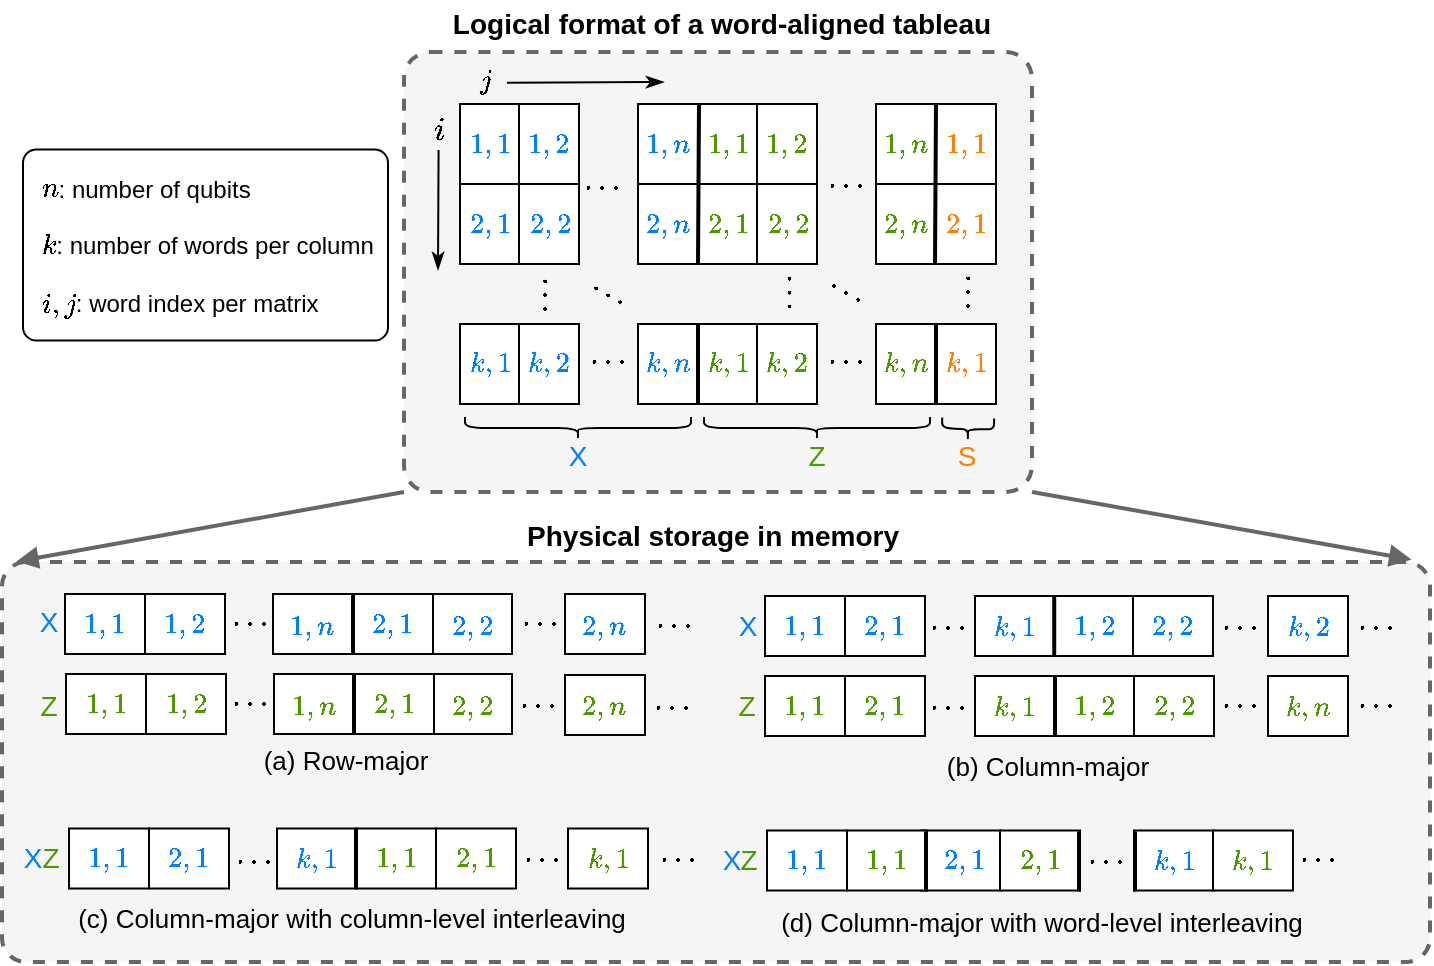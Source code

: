 <mxfile version="24.4.0" type="device">
  <diagram name="Page-1" id="bZBsJEEv_NVjQFhtzkVJ">
    <mxGraphModel dx="1806" dy="442" grid="1" gridSize="10" guides="1" tooltips="1" connect="1" arrows="1" fold="1" page="1" pageScale="1" pageWidth="850" pageHeight="1100" math="1" shadow="0">
      <root>
        <mxCell id="0" />
        <mxCell id="1" parent="0" />
        <mxCell id="TNHeq-oCC6hLfHn_DJO0-72" value="" style="rounded=1;whiteSpace=wrap;html=1;arcSize=6;dashed=1;fillColor=#f5f5f5;fontColor=#333333;strokeColor=#666666;strokeWidth=2;movable=1;resizable=1;rotatable=1;deletable=1;editable=1;locked=0;connectable=1;" parent="1" vertex="1">
          <mxGeometry x="-563" y="201" width="314" height="220" as="geometry" />
        </mxCell>
        <mxCell id="TNHeq-oCC6hLfHn_DJO0-1" value="" style="rounded=0;whiteSpace=wrap;html=1;" parent="1" vertex="1">
          <mxGeometry x="-297" y="227" width="30" height="40" as="geometry" />
        </mxCell>
        <mxCell id="TNHeq-oCC6hLfHn_DJO0-3" value="&lt;span style=&quot;color: rgba(0, 0, 0, 0); font-family: monospace; font-size: 0px; text-align: start; text-wrap: nowrap;&quot;&gt;%3CmxGraphModel%3E%3Croot%3E%3CmxCell%20id%3D%220%22%2F%3E%3CmxCell%20id%3D%221%22%20parent%3D%220%22%2F%3E%3CmxCell%20id%3D%222%22%20value%3D%22%24%24k%2C%201%24%24%22%20style%3D%22text%3Bhtml%3D1%3Balign%3Dcenter%3BverticalAlign%3Dmiddle%3BwhiteSpace%3Dwrap%3Brounded%3D0%3B%22%20vertex%3D%221%22%20parent%3D%221%22%3E%3CmxGeometry%20x%3D%22-357.5%22%20y%3D%22675%22%20width%3D%2225%22%20height%3D%2230%22%20as%3D%22geometry%22%2F%3E%3C%2FmxCell%3E%3C%2Froot%3E%3C%2FmxGraphModel%3E&lt;/span&gt;" style="rounded=0;whiteSpace=wrap;html=1;" parent="1" vertex="1">
          <mxGeometry x="-297" y="267" width="30" height="40" as="geometry" />
        </mxCell>
        <mxCell id="TNHeq-oCC6hLfHn_DJO0-4" value="" style="rounded=0;whiteSpace=wrap;html=1;" parent="1" vertex="1">
          <mxGeometry x="-297" y="337" width="30" height="40" as="geometry" />
        </mxCell>
        <UserObject label="$$\dots$$" placeholders="1" name="Variable" id="TNHeq-oCC6hLfHn_DJO0-7">
          <mxCell style="text;html=1;strokeColor=none;fillColor=none;align=center;verticalAlign=middle;whiteSpace=wrap;overflow=hidden;rotation=90;fontSize=13;strokeWidth=1;fontStyle=0" parent="1" vertex="1">
            <mxGeometry x="-283.5" y="305.5" width="27" height="31" as="geometry" />
          </mxCell>
        </UserObject>
        <mxCell id="TNHeq-oCC6hLfHn_DJO0-8" value="$$k, 1$$" style="text;html=1;align=center;verticalAlign=middle;whiteSpace=wrap;rounded=0;fontColor=#FF8000;" parent="1" vertex="1">
          <mxGeometry x="-294.5" y="342" width="25" height="30" as="geometry" />
        </mxCell>
        <mxCell id="TNHeq-oCC6hLfHn_DJO0-9" value="$$2, 1$$" style="text;html=1;align=center;verticalAlign=middle;whiteSpace=wrap;rounded=0;fontColor=#FF8000;" parent="1" vertex="1">
          <mxGeometry x="-294" y="272" width="25" height="30" as="geometry" />
        </mxCell>
        <mxCell id="TNHeq-oCC6hLfHn_DJO0-10" value="$$1, 1$$" style="text;html=1;align=center;verticalAlign=middle;whiteSpace=wrap;rounded=0;fontColor=#FF8000;" parent="1" vertex="1">
          <mxGeometry x="-294.5" y="232" width="25" height="30" as="geometry" />
        </mxCell>
        <mxCell id="TNHeq-oCC6hLfHn_DJO0-11" value="" style="rounded=0;whiteSpace=wrap;html=1;" parent="1" vertex="1">
          <mxGeometry x="-535" y="227" width="30" height="40" as="geometry" />
        </mxCell>
        <mxCell id="TNHeq-oCC6hLfHn_DJO0-12" value="&lt;span style=&quot;color: rgba(0, 0, 0, 0); font-family: monospace; font-size: 0px; text-align: start; text-wrap: nowrap;&quot;&gt;%3CmxGraphModel%3E%3Croot%3E%3CmxCell%20id%3D%220%22%2F%3E%3CmxCell%20id%3D%221%22%20parent%3D%220%22%2F%3E%3CmxCell%20id%3D%222%22%20value%3D%22%24%24k%2C%201%24%24%22%20style%3D%22text%3Bhtml%3D1%3Balign%3Dcenter%3BverticalAlign%3Dmiddle%3BwhiteSpace%3Dwrap%3Brounded%3D0%3B%22%20vertex%3D%221%22%20parent%3D%221%22%3E%3CmxGeometry%20x%3D%22-357.5%22%20y%3D%22675%22%20width%3D%2225%22%20height%3D%2230%22%20as%3D%22geometry%22%2F%3E%3C%2FmxCell%3E%3C%2Froot%3E%3C%2FmxGraphModel%3E&lt;/span&gt;" style="rounded=0;whiteSpace=wrap;html=1;" parent="1" vertex="1">
          <mxGeometry x="-535" y="267" width="30" height="40" as="geometry" />
        </mxCell>
        <mxCell id="TNHeq-oCC6hLfHn_DJO0-13" value="" style="rounded=0;whiteSpace=wrap;html=1;" parent="1" vertex="1">
          <mxGeometry x="-535" y="337" width="30" height="40" as="geometry" />
        </mxCell>
        <mxCell id="TNHeq-oCC6hLfHn_DJO0-15" value="$$k, 1$$" style="text;html=1;align=center;verticalAlign=middle;whiteSpace=wrap;rounded=0;fontColor=#007FFF;" parent="1" vertex="1">
          <mxGeometry x="-532.5" y="342" width="25" height="30" as="geometry" />
        </mxCell>
        <mxCell id="TNHeq-oCC6hLfHn_DJO0-16" value="$$2, 1$$" style="text;html=1;align=center;verticalAlign=middle;whiteSpace=wrap;rounded=0;fontColor=#007FFF;" parent="1" vertex="1">
          <mxGeometry x="-532" y="272" width="25" height="30" as="geometry" />
        </mxCell>
        <mxCell id="TNHeq-oCC6hLfHn_DJO0-17" value="$$1, 1$$" style="text;html=1;align=center;verticalAlign=middle;whiteSpace=wrap;rounded=0;fontColor=#007FFF;" parent="1" vertex="1">
          <mxGeometry x="-532.5" y="232" width="25" height="30" as="geometry" />
        </mxCell>
        <mxCell id="TNHeq-oCC6hLfHn_DJO0-18" value="" style="rounded=0;whiteSpace=wrap;html=1;" parent="1" vertex="1">
          <mxGeometry x="-505.5" y="227" width="30" height="40" as="geometry" />
        </mxCell>
        <mxCell id="TNHeq-oCC6hLfHn_DJO0-19" value="&lt;span style=&quot;color: rgba(0, 0, 0, 0); font-family: monospace; font-size: 0px; text-align: start; text-wrap: nowrap;&quot;&gt;%3CmxGraphModel%3E%3Croot%3E%3CmxCell%20id%3D%220%22%2F%3E%3CmxCell%20id%3D%221%22%20parent%3D%220%22%2F%3E%3CmxCell%20id%3D%222%22%20value%3D%22%24%24k%2C%201%24%24%22%20style%3D%22text%3Bhtml%3D1%3Balign%3Dcenter%3BverticalAlign%3Dmiddle%3BwhiteSpace%3Dwrap%3Brounded%3D0%3B%22%20vertex%3D%221%22%20parent%3D%221%22%3E%3CmxGeometry%20x%3D%22-357.5%22%20y%3D%22675%22%20width%3D%2225%22%20height%3D%2230%22%20as%3D%22geometry%22%2F%3E%3C%2FmxCell%3E%3C%2Froot%3E%3C%2FmxGraphModel%3E&lt;/span&gt;" style="rounded=0;whiteSpace=wrap;html=1;" parent="1" vertex="1">
          <mxGeometry x="-505.5" y="267" width="30" height="40" as="geometry" />
        </mxCell>
        <mxCell id="TNHeq-oCC6hLfHn_DJO0-20" value="" style="rounded=0;whiteSpace=wrap;html=1;" parent="1" vertex="1">
          <mxGeometry x="-505.5" y="337" width="30" height="40" as="geometry" />
        </mxCell>
        <UserObject label="$$\dots$$" placeholders="1" name="Variable" id="TNHeq-oCC6hLfHn_DJO0-21">
          <mxCell style="text;html=1;strokeColor=none;fillColor=none;align=center;verticalAlign=middle;whiteSpace=wrap;overflow=hidden;rotation=90;fontSize=13;strokeWidth=1;fontStyle=0" parent="1" vertex="1">
            <mxGeometry x="-518.5" y="297" width="60" height="50" as="geometry" />
          </mxCell>
        </UserObject>
        <mxCell id="TNHeq-oCC6hLfHn_DJO0-22" value="$$k, 2$$" style="text;html=1;align=center;verticalAlign=middle;whiteSpace=wrap;rounded=0;fontColor=#007FFF;" parent="1" vertex="1">
          <mxGeometry x="-503" y="342" width="25" height="30" as="geometry" />
        </mxCell>
        <mxCell id="TNHeq-oCC6hLfHn_DJO0-23" value="$$2, 2$$" style="text;html=1;align=center;verticalAlign=middle;whiteSpace=wrap;rounded=0;fontColor=#007FFF;" parent="1" vertex="1">
          <mxGeometry x="-502.5" y="272" width="25" height="30" as="geometry" />
        </mxCell>
        <mxCell id="TNHeq-oCC6hLfHn_DJO0-24" value="$$1, 2$$" style="text;html=1;align=center;verticalAlign=middle;whiteSpace=wrap;rounded=0;fontColor=#007FFF;" parent="1" vertex="1">
          <mxGeometry x="-503" y="232" width="25" height="30" as="geometry" />
        </mxCell>
        <mxCell id="TNHeq-oCC6hLfHn_DJO0-25" value="" style="rounded=0;whiteSpace=wrap;html=1;" parent="1" vertex="1">
          <mxGeometry x="-446" y="227" width="30" height="40" as="geometry" />
        </mxCell>
        <mxCell id="TNHeq-oCC6hLfHn_DJO0-26" value="&lt;span style=&quot;color: rgba(0, 0, 0, 0); font-family: monospace; font-size: 0px; text-align: start; text-wrap: nowrap;&quot;&gt;%3CmxGraphModel%3E%3Croot%3E%3CmxCell%20id%3D%220%22%2F%3E%3CmxCell%20id%3D%221%22%20parent%3D%220%22%2F%3E%3CmxCell%20id%3D%222%22%20value%3D%22%24%24k%2C%201%24%24%22%20style%3D%22text%3Bhtml%3D1%3Balign%3Dcenter%3BverticalAlign%3Dmiddle%3BwhiteSpace%3Dwrap%3Brounded%3D0%3B%22%20vertex%3D%221%22%20parent%3D%221%22%3E%3CmxGeometry%20x%3D%22-357.5%22%20y%3D%22675%22%20width%3D%2225%22%20height%3D%2230%22%20as%3D%22geometry%22%2F%3E%3C%2FmxCell%3E%3C%2Froot%3E%3C%2FmxGraphModel%3E&lt;/span&gt;" style="rounded=0;whiteSpace=wrap;html=1;" parent="1" vertex="1">
          <mxGeometry x="-446" y="267" width="30" height="40" as="geometry" />
        </mxCell>
        <mxCell id="TNHeq-oCC6hLfHn_DJO0-27" value="" style="rounded=0;whiteSpace=wrap;html=1;" parent="1" vertex="1">
          <mxGeometry x="-446" y="337" width="30" height="40" as="geometry" />
        </mxCell>
        <mxCell id="TNHeq-oCC6hLfHn_DJO0-29" value="$$k, n$$" style="text;html=1;align=center;verticalAlign=middle;whiteSpace=wrap;rounded=0;fontColor=#007FFF;" parent="1" vertex="1">
          <mxGeometry x="-443.5" y="342" width="25" height="30" as="geometry" />
        </mxCell>
        <mxCell id="TNHeq-oCC6hLfHn_DJO0-30" value="$$2, n$$" style="text;html=1;align=center;verticalAlign=middle;whiteSpace=wrap;rounded=0;fontColor=#007FFF;" parent="1" vertex="1">
          <mxGeometry x="-443" y="272" width="25" height="30" as="geometry" />
        </mxCell>
        <mxCell id="TNHeq-oCC6hLfHn_DJO0-31" value="$$1, n$$" style="text;html=1;align=center;verticalAlign=middle;whiteSpace=wrap;rounded=0;fontColor=#007FFF;" parent="1" vertex="1">
          <mxGeometry x="-443.5" y="232" width="25" height="30" as="geometry" />
        </mxCell>
        <UserObject label="$$\dots$$" placeholders="1" name="Variable" id="TNHeq-oCC6hLfHn_DJO0-32">
          <mxCell style="text;html=1;strokeColor=none;fillColor=none;align=center;verticalAlign=middle;whiteSpace=wrap;overflow=hidden;rotation=0;fontSize=13;strokeWidth=1;fontStyle=0" parent="1" vertex="1">
            <mxGeometry x="-496" y="241" width="64.5" height="48" as="geometry" />
          </mxCell>
        </UserObject>
        <UserObject label="$$\dots$$" placeholders="1" name="Variable" id="TNHeq-oCC6hLfHn_DJO0-33">
          <mxCell style="text;html=1;strokeColor=none;fillColor=none;align=center;verticalAlign=middle;whiteSpace=wrap;overflow=hidden;rotation=30;fontSize=13;strokeWidth=1;fontStyle=0" parent="1" vertex="1">
            <mxGeometry x="-489.5" y="294" width="60" height="50" as="geometry" />
          </mxCell>
        </UserObject>
        <UserObject label="$$\dots$$" placeholders="1" name="Variable" id="TNHeq-oCC6hLfHn_DJO0-34">
          <mxCell style="text;html=1;strokeColor=none;fillColor=none;align=center;verticalAlign=middle;whiteSpace=wrap;overflow=hidden;rotation=0;fontSize=13;strokeWidth=1;fontStyle=0" parent="1" vertex="1">
            <mxGeometry x="-491.5" y="327" width="60" height="50" as="geometry" />
          </mxCell>
        </UserObject>
        <mxCell id="TNHeq-oCC6hLfHn_DJO0-36" value="" style="rounded=0;whiteSpace=wrap;html=1;" parent="1" vertex="1">
          <mxGeometry x="-416" y="227" width="30" height="40" as="geometry" />
        </mxCell>
        <mxCell id="TNHeq-oCC6hLfHn_DJO0-37" value="&lt;span style=&quot;color: rgba(0, 0, 0, 0); font-family: monospace; font-size: 0px; text-align: start; text-wrap: nowrap;&quot;&gt;%3CmxGraphModel%3E%3Croot%3E%3CmxCell%20id%3D%220%22%2F%3E%3CmxCell%20id%3D%221%22%20parent%3D%220%22%2F%3E%3CmxCell%20id%3D%222%22%20value%3D%22%24%24k%2C%201%24%24%22%20style%3D%22text%3Bhtml%3D1%3Balign%3Dcenter%3BverticalAlign%3Dmiddle%3BwhiteSpace%3Dwrap%3Brounded%3D0%3B%22%20vertex%3D%221%22%20parent%3D%221%22%3E%3CmxGeometry%20x%3D%22-357.5%22%20y%3D%22675%22%20width%3D%2225%22%20height%3D%2230%22%20as%3D%22geometry%22%2F%3E%3C%2FmxCell%3E%3C%2Froot%3E%3C%2FmxGraphModel%3E&lt;/span&gt;" style="rounded=0;whiteSpace=wrap;html=1;" parent="1" vertex="1">
          <mxGeometry x="-416" y="267" width="30" height="40" as="geometry" />
        </mxCell>
        <mxCell id="TNHeq-oCC6hLfHn_DJO0-38" value="" style="rounded=0;whiteSpace=wrap;html=1;" parent="1" vertex="1">
          <mxGeometry x="-416" y="337" width="30" height="40" as="geometry" />
        </mxCell>
        <mxCell id="TNHeq-oCC6hLfHn_DJO0-39" value="$$k, 1$$" style="text;html=1;align=center;verticalAlign=middle;whiteSpace=wrap;rounded=0;fontColor=#4D9900;" parent="1" vertex="1">
          <mxGeometry x="-413.5" y="342" width="25" height="30" as="geometry" />
        </mxCell>
        <mxCell id="TNHeq-oCC6hLfHn_DJO0-40" value="$$2, 1$$" style="text;html=1;align=center;verticalAlign=middle;whiteSpace=wrap;rounded=0;fontColor=#4D9900;" parent="1" vertex="1">
          <mxGeometry x="-413" y="272" width="25" height="30" as="geometry" />
        </mxCell>
        <mxCell id="TNHeq-oCC6hLfHn_DJO0-41" value="$$1, 1$$" style="text;html=1;align=center;verticalAlign=middle;whiteSpace=wrap;rounded=0;fontColor=#4D9900;" parent="1" vertex="1">
          <mxGeometry x="-413.5" y="232" width="25" height="30" as="geometry" />
        </mxCell>
        <mxCell id="TNHeq-oCC6hLfHn_DJO0-42" value="" style="rounded=0;whiteSpace=wrap;html=1;" parent="1" vertex="1">
          <mxGeometry x="-386.5" y="227" width="30" height="40" as="geometry" />
        </mxCell>
        <mxCell id="TNHeq-oCC6hLfHn_DJO0-43" value="&lt;span style=&quot;color: rgba(0, 0, 0, 0); font-family: monospace; font-size: 0px; text-align: start; text-wrap: nowrap;&quot;&gt;%3CmxGraphModel%3E%3Croot%3E%3CmxCell%20id%3D%220%22%2F%3E%3CmxCell%20id%3D%221%22%20parent%3D%220%22%2F%3E%3CmxCell%20id%3D%222%22%20value%3D%22%24%24k%2C%201%24%24%22%20style%3D%22text%3Bhtml%3D1%3Balign%3Dcenter%3BverticalAlign%3Dmiddle%3BwhiteSpace%3Dwrap%3Brounded%3D0%3B%22%20vertex%3D%221%22%20parent%3D%221%22%3E%3CmxGeometry%20x%3D%22-357.5%22%20y%3D%22675%22%20width%3D%2225%22%20height%3D%2230%22%20as%3D%22geometry%22%2F%3E%3C%2FmxCell%3E%3C%2Froot%3E%3C%2FmxGraphModel%3E&lt;/span&gt;" style="rounded=0;whiteSpace=wrap;html=1;" parent="1" vertex="1">
          <mxGeometry x="-386.5" y="267" width="30" height="40" as="geometry" />
        </mxCell>
        <mxCell id="TNHeq-oCC6hLfHn_DJO0-44" value="" style="rounded=0;whiteSpace=wrap;html=1;" parent="1" vertex="1">
          <mxGeometry x="-386.5" y="337" width="30" height="40" as="geometry" />
        </mxCell>
        <UserObject label="$$\dots$$" placeholders="1" name="Variable" id="TNHeq-oCC6hLfHn_DJO0-45">
          <mxCell style="text;html=1;strokeColor=none;fillColor=none;align=center;verticalAlign=middle;whiteSpace=wrap;overflow=hidden;rotation=90;fontSize=13;strokeWidth=1;fontStyle=0" parent="1" vertex="1">
            <mxGeometry x="-396.25" y="296.75" width="60" height="48.5" as="geometry" />
          </mxCell>
        </UserObject>
        <mxCell id="TNHeq-oCC6hLfHn_DJO0-46" value="$$k, 2$$" style="text;html=1;align=center;verticalAlign=middle;whiteSpace=wrap;rounded=0;fontColor=#4D9900;" parent="1" vertex="1">
          <mxGeometry x="-384" y="342" width="25" height="30" as="geometry" />
        </mxCell>
        <mxCell id="TNHeq-oCC6hLfHn_DJO0-47" value="$$2, 2$$" style="text;html=1;align=center;verticalAlign=middle;whiteSpace=wrap;rounded=0;fontColor=#4D9900;" parent="1" vertex="1">
          <mxGeometry x="-383.5" y="272" width="25" height="30" as="geometry" />
        </mxCell>
        <mxCell id="TNHeq-oCC6hLfHn_DJO0-48" value="$$1, 2$$" style="text;html=1;align=center;verticalAlign=middle;whiteSpace=wrap;rounded=0;fontColor=#4D9900;" parent="1" vertex="1">
          <mxGeometry x="-384" y="232" width="25" height="30" as="geometry" />
        </mxCell>
        <mxCell id="TNHeq-oCC6hLfHn_DJO0-49" value="" style="rounded=0;whiteSpace=wrap;html=1;" parent="1" vertex="1">
          <mxGeometry x="-327" y="227" width="30" height="40" as="geometry" />
        </mxCell>
        <mxCell id="TNHeq-oCC6hLfHn_DJO0-50" value="&lt;span style=&quot;color: rgba(0, 0, 0, 0); font-family: monospace; font-size: 0px; text-align: start; text-wrap: nowrap;&quot;&gt;%3CmxGraphModel%3E%3Croot%3E%3CmxCell%20id%3D%220%22%2F%3E%3CmxCell%20id%3D%221%22%20parent%3D%220%22%2F%3E%3CmxCell%20id%3D%222%22%20value%3D%22%24%24k%2C%201%24%24%22%20style%3D%22text%3Bhtml%3D1%3Balign%3Dcenter%3BverticalAlign%3Dmiddle%3BwhiteSpace%3Dwrap%3Brounded%3D0%3B%22%20vertex%3D%221%22%20parent%3D%221%22%3E%3CmxGeometry%20x%3D%22-357.5%22%20y%3D%22675%22%20width%3D%2225%22%20height%3D%2230%22%20as%3D%22geometry%22%2F%3E%3C%2FmxCell%3E%3C%2Froot%3E%3C%2FmxGraphModel%3E&lt;/span&gt;" style="rounded=0;whiteSpace=wrap;html=1;" parent="1" vertex="1">
          <mxGeometry x="-327" y="267" width="30" height="40" as="geometry" />
        </mxCell>
        <mxCell id="TNHeq-oCC6hLfHn_DJO0-51" value="" style="rounded=0;whiteSpace=wrap;html=1;" parent="1" vertex="1">
          <mxGeometry x="-327" y="337" width="30" height="40" as="geometry" />
        </mxCell>
        <mxCell id="TNHeq-oCC6hLfHn_DJO0-52" value="$$k, n$$" style="text;html=1;align=center;verticalAlign=middle;whiteSpace=wrap;rounded=0;fontColor=#4D9900;" parent="1" vertex="1">
          <mxGeometry x="-324.5" y="342" width="25" height="30" as="geometry" />
        </mxCell>
        <mxCell id="TNHeq-oCC6hLfHn_DJO0-53" value="$$2, n$$" style="text;html=1;align=center;verticalAlign=middle;whiteSpace=wrap;rounded=0;fontColor=#4D9900;" parent="1" vertex="1">
          <mxGeometry x="-324" y="272" width="25" height="30" as="geometry" />
        </mxCell>
        <mxCell id="TNHeq-oCC6hLfHn_DJO0-54" value="$$1, n$$" style="text;html=1;align=center;verticalAlign=middle;whiteSpace=wrap;rounded=0;fontColor=#4D9900;" parent="1" vertex="1">
          <mxGeometry x="-324.5" y="232" width="25" height="30" as="geometry" />
        </mxCell>
        <UserObject label="$$\dots$$" placeholders="1" name="Variable" id="TNHeq-oCC6hLfHn_DJO0-55">
          <mxCell style="text;html=1;strokeColor=none;fillColor=none;align=center;verticalAlign=middle;whiteSpace=wrap;overflow=hidden;rotation=0;fontSize=13;strokeWidth=1;fontStyle=0" parent="1" vertex="1">
            <mxGeometry x="-372.5" y="239" width="60" height="50" as="geometry" />
          </mxCell>
        </UserObject>
        <UserObject label="$$\dots$$" placeholders="1" name="Variable" id="TNHeq-oCC6hLfHn_DJO0-56">
          <mxCell style="text;html=1;strokeColor=none;fillColor=none;align=center;verticalAlign=middle;whiteSpace=wrap;overflow=hidden;rotation=30;fontSize=13;strokeWidth=1;fontStyle=0" parent="1" vertex="1">
            <mxGeometry x="-370" y="293" width="60" height="50" as="geometry" />
          </mxCell>
        </UserObject>
        <UserObject label="$$\dots$$" placeholders="1" name="Variable" id="TNHeq-oCC6hLfHn_DJO0-57">
          <mxCell style="text;html=1;strokeColor=none;fillColor=none;align=center;verticalAlign=middle;whiteSpace=wrap;overflow=hidden;rotation=0;fontSize=13;strokeWidth=1;fontStyle=0" parent="1" vertex="1">
            <mxGeometry x="-372.5" y="327" width="60" height="50" as="geometry" />
          </mxCell>
        </UserObject>
        <mxCell id="TNHeq-oCC6hLfHn_DJO0-59" value="" style="endArrow=none;html=1;rounded=0;strokeWidth=2;" parent="1" edge="1">
          <mxGeometry width="50" height="50" relative="1" as="geometry">
            <mxPoint x="-297.5" y="307" as="sourcePoint" />
            <mxPoint x="-297" y="227" as="targetPoint" />
          </mxGeometry>
        </mxCell>
        <mxCell id="TNHeq-oCC6hLfHn_DJO0-60" value="" style="endArrow=none;html=1;rounded=0;strokeWidth=2;" parent="1" edge="1">
          <mxGeometry width="50" height="50" relative="1" as="geometry">
            <mxPoint x="-416" y="307" as="sourcePoint" />
            <mxPoint x="-415.5" y="227" as="targetPoint" />
          </mxGeometry>
        </mxCell>
        <mxCell id="TNHeq-oCC6hLfHn_DJO0-62" value="" style="endArrow=none;html=1;rounded=0;entryX=0;entryY=0;entryDx=0;entryDy=0;exitX=0;exitY=1;exitDx=0;exitDy=0;strokeWidth=2;" parent="1" edge="1">
          <mxGeometry width="50" height="50" relative="1" as="geometry">
            <mxPoint x="-297" y="377" as="sourcePoint" />
            <mxPoint x="-297" y="337" as="targetPoint" />
          </mxGeometry>
        </mxCell>
        <mxCell id="TNHeq-oCC6hLfHn_DJO0-63" value="" style="endArrow=none;html=1;rounded=0;entryX=0;entryY=0;entryDx=0;entryDy=0;exitX=0;exitY=1;exitDx=0;exitDy=0;strokeWidth=2;" parent="1" edge="1">
          <mxGeometry width="50" height="50" relative="1" as="geometry">
            <mxPoint x="-416" y="377" as="sourcePoint" />
            <mxPoint x="-416" y="337" as="targetPoint" />
          </mxGeometry>
        </mxCell>
        <mxCell id="TNHeq-oCC6hLfHn_DJO0-70" value="Logical format of a word-aligned tableau" style="text;html=1;align=center;verticalAlign=middle;whiteSpace=wrap;rounded=0;fontSize=14;fontStyle=1" parent="1" vertex="1">
          <mxGeometry x="-549" y="175" width="290" height="24" as="geometry" />
        </mxCell>
        <mxCell id="TNHeq-oCC6hLfHn_DJO0-213" value="Physical storage in memory" style="text;html=1;align=center;verticalAlign=middle;whiteSpace=wrap;rounded=0;fontSize=14;rotation=0;fontStyle=1;fillColor=none;fillStyle=solid;" parent="1" vertex="1">
          <mxGeometry x="-516.5" y="433" width="215.25" height="20" as="geometry" />
        </mxCell>
        <mxCell id="TNHeq-oCC6hLfHn_DJO0-208" value="" style="rounded=1;whiteSpace=wrap;html=1;arcSize=6;dashed=1;fillColor=#f5f5f5;fontColor=#333333;strokeColor=#666666;strokeWidth=2;" parent="1" vertex="1">
          <mxGeometry x="-764" y="456" width="714" height="200" as="geometry" />
        </mxCell>
        <mxCell id="TNHeq-oCC6hLfHn_DJO0-203" value="(d) Column-major with word-level interleaving" style="text;html=1;align=center;verticalAlign=middle;whiteSpace=wrap;rounded=0;container=0;fontSize=13;" parent="1" vertex="1">
          <mxGeometry x="-382.25" y="620.74" width="276" height="30" as="geometry" />
        </mxCell>
        <mxCell id="TNHeq-oCC6hLfHn_DJO0-182" value="" style="rounded=0;whiteSpace=wrap;html=1;rotation=90;container=0;" parent="1" vertex="1">
          <mxGeometry x="-376.5" y="585.25" width="30" height="40" as="geometry" />
        </mxCell>
        <mxCell id="TNHeq-oCC6hLfHn_DJO0-183" value="$$1, 1$$" style="text;html=1;align=center;verticalAlign=middle;whiteSpace=wrap;rounded=0;fontColor=#007FFF;container=0;" parent="1" vertex="1">
          <mxGeometry x="-374" y="590.25" width="25" height="30" as="geometry" />
        </mxCell>
        <mxCell id="TNHeq-oCC6hLfHn_DJO0-185" value="" style="rounded=0;whiteSpace=wrap;html=1;rotation=90;container=0;" parent="1" vertex="1">
          <mxGeometry x="-299.5" y="585.25" width="30" height="40" as="geometry" />
        </mxCell>
        <mxCell id="TNHeq-oCC6hLfHn_DJO0-186" value="$$2, 1$$" style="text;html=1;align=center;verticalAlign=middle;whiteSpace=wrap;rounded=0;fontColor=#007FFF;container=0;" parent="1" vertex="1">
          <mxGeometry x="-297" y="592.25" width="27.5" height="26" as="geometry" />
        </mxCell>
        <mxCell id="TNHeq-oCC6hLfHn_DJO0-187" value="" style="rounded=0;whiteSpace=wrap;html=1;rotation=90;container=0;" parent="1" vertex="1">
          <mxGeometry x="-193" y="585.25" width="30" height="40" as="geometry" />
        </mxCell>
        <mxCell id="TNHeq-oCC6hLfHn_DJO0-188" value="$$k, 1$$" style="text;html=1;align=center;verticalAlign=middle;whiteSpace=wrap;rounded=0;fontColor=#007FFF;container=0;" parent="1" vertex="1">
          <mxGeometry x="-190.5" y="591.25" width="25" height="29" as="geometry" />
        </mxCell>
        <mxCell id="TNHeq-oCC6hLfHn_DJO0-190" value="" style="rounded=0;whiteSpace=wrap;html=1;rotation=90;container=0;" parent="1" vertex="1">
          <mxGeometry x="-336.5" y="585.25" width="30" height="40" as="geometry" />
        </mxCell>
        <mxCell id="TNHeq-oCC6hLfHn_DJO0-191" value="$$1, 1$$" style="text;html=1;align=center;verticalAlign=middle;whiteSpace=wrap;rounded=0;fontColor=#4D9900;container=0;" parent="1" vertex="1">
          <mxGeometry x="-334" y="590.25" width="25" height="30" as="geometry" />
        </mxCell>
        <mxCell id="TNHeq-oCC6hLfHn_DJO0-192" value="" style="rounded=0;whiteSpace=wrap;html=1;rotation=90;container=0;" parent="1" vertex="1">
          <mxGeometry x="-260" y="585.25" width="30" height="40" as="geometry" />
        </mxCell>
        <mxCell id="TNHeq-oCC6hLfHn_DJO0-193" value="$$2, 1$$" style="text;html=1;align=center;verticalAlign=middle;whiteSpace=wrap;rounded=0;fontColor=#4D9900;container=0;" parent="1" vertex="1">
          <mxGeometry x="-259.5" y="592.25" width="27.5" height="26" as="geometry" />
        </mxCell>
        <mxCell id="TNHeq-oCC6hLfHn_DJO0-194" value="" style="rounded=0;whiteSpace=wrap;html=1;rotation=90;container=0;" parent="1" vertex="1">
          <mxGeometry x="-153.5" y="585.25" width="30" height="40" as="geometry" />
        </mxCell>
        <mxCell id="TNHeq-oCC6hLfHn_DJO0-195" value="$$k, 1$$" style="text;html=1;align=center;verticalAlign=middle;whiteSpace=wrap;rounded=0;fontColor=#4D9900;container=0;" parent="1" vertex="1">
          <mxGeometry x="-151" y="591.25" width="25" height="29" as="geometry" />
        </mxCell>
        <UserObject label="$$\dots$$" placeholders="1" name="Variable" id="TNHeq-oCC6hLfHn_DJO0-196">
          <mxCell style="text;html=1;strokeColor=none;fillColor=none;align=center;verticalAlign=middle;whiteSpace=wrap;overflow=hidden;rotation=0;fontSize=13;strokeWidth=1;fontStyle=0;container=0;" parent="1" vertex="1">
            <mxGeometry x="-227.5" y="579.25" width="30" height="34" as="geometry" />
          </mxCell>
        </UserObject>
        <UserObject label="$$\dots$$" placeholders="1" name="Variable" id="TNHeq-oCC6hLfHn_DJO0-197">
          <mxCell style="text;html=1;strokeColor=none;fillColor=none;align=center;verticalAlign=middle;whiteSpace=wrap;overflow=hidden;rotation=0;fontSize=13;strokeWidth=1;fontStyle=0;container=0;" parent="1" vertex="1">
            <mxGeometry x="-123.5" y="578.25" width="33.5" height="38" as="geometry" />
          </mxCell>
        </UserObject>
        <mxCell id="TNHeq-oCC6hLfHn_DJO0-77" value="" style="rounded=0;whiteSpace=wrap;html=1;rotation=90;container=0;" parent="1" vertex="1">
          <mxGeometry x="-727.5" y="467" width="30" height="40" as="geometry" />
        </mxCell>
        <mxCell id="TNHeq-oCC6hLfHn_DJO0-78" value="$$1, 1$$" style="text;html=1;align=center;verticalAlign=middle;whiteSpace=wrap;rounded=0;fontColor=#007FFF;container=0;" parent="1" vertex="1">
          <mxGeometry x="-725" y="472" width="25" height="30" as="geometry" />
        </mxCell>
        <mxCell id="TNHeq-oCC6hLfHn_DJO0-81" value="" style="rounded=0;whiteSpace=wrap;html=1;rotation=90;container=0;" parent="1" vertex="1">
          <mxGeometry x="-687.5" y="467" width="30" height="40" as="geometry" />
        </mxCell>
        <mxCell id="TNHeq-oCC6hLfHn_DJO0-82" value="$$1, 2$$" style="text;html=1;align=center;verticalAlign=middle;whiteSpace=wrap;rounded=0;fontColor=#007FFF;container=0;" parent="1" vertex="1">
          <mxGeometry x="-687" y="474" width="27.5" height="26" as="geometry" />
        </mxCell>
        <UserObject label="$$\dots$$" placeholders="1" name="Variable" id="TNHeq-oCC6hLfHn_DJO0-83">
          <mxCell style="text;html=1;strokeColor=none;fillColor=none;align=center;verticalAlign=middle;whiteSpace=wrap;overflow=hidden;rotation=0;fontSize=13;strokeWidth=1;fontStyle=0;container=0;" parent="1" vertex="1">
            <mxGeometry x="-655.25" y="460" width="30" height="34" as="geometry" />
          </mxCell>
        </UserObject>
        <mxCell id="TNHeq-oCC6hLfHn_DJO0-84" value="" style="rounded=0;whiteSpace=wrap;html=1;rotation=90;container=0;" parent="1" vertex="1">
          <mxGeometry x="-623.5" y="467" width="30" height="40" as="geometry" />
        </mxCell>
        <mxCell id="TNHeq-oCC6hLfHn_DJO0-85" value="$$1, n$$" style="text;html=1;align=center;verticalAlign=middle;whiteSpace=wrap;rounded=0;fontColor=#007FFF;container=0;" parent="1" vertex="1">
          <mxGeometry x="-621" y="473" width="25" height="29" as="geometry" />
        </mxCell>
        <UserObject label="$$\dots$$" placeholders="1" name="Variable" id="TNHeq-oCC6hLfHn_DJO0-86">
          <mxCell style="text;html=1;strokeColor=none;fillColor=none;align=center;verticalAlign=middle;whiteSpace=wrap;overflow=hidden;rotation=0;fontSize=13;strokeWidth=1;fontStyle=0;container=0;" parent="1" vertex="1">
            <mxGeometry x="-511.5" y="460" width="31.5" height="36" as="geometry" />
          </mxCell>
        </UserObject>
        <mxCell id="TNHeq-oCC6hLfHn_DJO0-87" value="" style="rounded=0;whiteSpace=wrap;html=1;rotation=90;container=0;" parent="1" vertex="1">
          <mxGeometry x="-544" y="467" width="30" height="40" as="geometry" />
        </mxCell>
        <mxCell id="TNHeq-oCC6hLfHn_DJO0-88" value="$$2, 2$$" style="text;html=1;align=center;verticalAlign=middle;whiteSpace=wrap;rounded=0;fontColor=#007FFF;container=0;" parent="1" vertex="1">
          <mxGeometry x="-541.5" y="473" width="25" height="29" as="geometry" />
        </mxCell>
        <mxCell id="TNHeq-oCC6hLfHn_DJO0-89" value="" style="rounded=0;whiteSpace=wrap;html=1;rotation=90;container=0;" parent="1" vertex="1">
          <mxGeometry x="-727" y="507" width="30" height="40" as="geometry" />
        </mxCell>
        <mxCell id="TNHeq-oCC6hLfHn_DJO0-90" value="$$1, 1$$" style="text;html=1;align=center;verticalAlign=middle;whiteSpace=wrap;rounded=0;fontColor=#4D9900;container=0;" parent="1" vertex="1">
          <mxGeometry x="-724.5" y="512" width="25" height="30" as="geometry" />
        </mxCell>
        <mxCell id="TNHeq-oCC6hLfHn_DJO0-92" value="" style="rounded=0;whiteSpace=wrap;html=1;rotation=90;container=0;" parent="1" vertex="1">
          <mxGeometry x="-687" y="507" width="30" height="40" as="geometry" />
        </mxCell>
        <mxCell id="TNHeq-oCC6hLfHn_DJO0-93" value="$$1, 2$$" style="text;html=1;align=center;verticalAlign=middle;whiteSpace=wrap;rounded=0;fontColor=#4D9900;container=0;" parent="1" vertex="1">
          <mxGeometry x="-686.5" y="514" width="27.5" height="26" as="geometry" />
        </mxCell>
        <mxCell id="TNHeq-oCC6hLfHn_DJO0-94" value="" style="rounded=0;whiteSpace=wrap;html=1;rotation=90;container=0;" parent="1" vertex="1">
          <mxGeometry x="-623" y="507" width="30" height="40" as="geometry" />
        </mxCell>
        <mxCell id="TNHeq-oCC6hLfHn_DJO0-95" value="$$1, n$$" style="text;html=1;align=center;verticalAlign=middle;whiteSpace=wrap;rounded=0;fontColor=#4D9900;container=0;" parent="1" vertex="1">
          <mxGeometry x="-620.5" y="513" width="25" height="29" as="geometry" />
        </mxCell>
        <mxCell id="TNHeq-oCC6hLfHn_DJO0-96" value="" style="rounded=0;whiteSpace=wrap;html=1;rotation=90;container=0;" parent="1" vertex="1">
          <mxGeometry x="-544" y="507" width="30" height="40" as="geometry" />
        </mxCell>
        <mxCell id="TNHeq-oCC6hLfHn_DJO0-97" value="$$2, 2$$" style="text;html=1;align=center;verticalAlign=middle;whiteSpace=wrap;rounded=0;fontColor=#4D9900;container=0;" parent="1" vertex="1">
          <mxGeometry x="-541.5" y="513" width="25" height="29" as="geometry" />
        </mxCell>
        <UserObject label="$$\dots$$" placeholders="1" name="Variable" id="TNHeq-oCC6hLfHn_DJO0-118">
          <mxCell style="text;html=1;strokeColor=none;fillColor=none;align=center;verticalAlign=middle;whiteSpace=wrap;overflow=hidden;rotation=0;fontSize=13;strokeWidth=1;fontStyle=0;container=0;" parent="1" vertex="1">
            <mxGeometry x="-654.75" y="500" width="30" height="34" as="geometry" />
          </mxCell>
        </UserObject>
        <UserObject label="$$\dots$$" placeholders="1" name="Variable" id="TNHeq-oCC6hLfHn_DJO0-119">
          <mxCell style="text;html=1;strokeColor=none;fillColor=none;align=center;verticalAlign=middle;whiteSpace=wrap;overflow=hidden;rotation=0;fontSize=13;strokeWidth=1;fontStyle=0;container=0;" parent="1" vertex="1">
            <mxGeometry x="-461" y="501" width="64.5" height="48" as="geometry" />
          </mxCell>
        </UserObject>
        <mxCell id="TNHeq-oCC6hLfHn_DJO0-122" value="" style="rounded=0;whiteSpace=wrap;html=1;rotation=90;container=0;" parent="1" vertex="1">
          <mxGeometry x="-583.5" y="467" width="30" height="40" as="geometry" />
        </mxCell>
        <mxCell id="TNHeq-oCC6hLfHn_DJO0-123" value="$$2, 1$$" style="text;html=1;align=center;verticalAlign=middle;whiteSpace=wrap;rounded=0;fontColor=#007FFF;container=0;" parent="1" vertex="1">
          <mxGeometry x="-583" y="474" width="27.5" height="26" as="geometry" />
        </mxCell>
        <mxCell id="TNHeq-oCC6hLfHn_DJO0-126" value="" style="rounded=0;whiteSpace=wrap;html=1;rotation=90;container=0;" parent="1" vertex="1">
          <mxGeometry x="-583" y="507" width="30" height="40" as="geometry" />
        </mxCell>
        <mxCell id="TNHeq-oCC6hLfHn_DJO0-127" value="$$2, 1$$" style="text;html=1;align=center;verticalAlign=middle;whiteSpace=wrap;rounded=0;fontColor=#4D9900;container=0;" parent="1" vertex="1">
          <mxGeometry x="-582.5" y="514" width="27.5" height="26" as="geometry" />
        </mxCell>
        <mxCell id="TNHeq-oCC6hLfHn_DJO0-198" value="(a) Row-major" style="text;html=1;align=center;verticalAlign=middle;whiteSpace=wrap;rounded=0;container=0;fontSize=13;" parent="1" vertex="1">
          <mxGeometry x="-657" y="539.52" width="129.5" height="30" as="geometry" />
        </mxCell>
        <mxCell id="TNHeq-oCC6hLfHn_DJO0-202" value="(c) Column-major with column-level interleaving" style="text;html=1;align=center;verticalAlign=middle;whiteSpace=wrap;rounded=0;container=0;fontSize=13;" parent="1" vertex="1">
          <mxGeometry x="-727" y="619.25" width="276" height="30" as="geometry" />
        </mxCell>
        <mxCell id="TNHeq-oCC6hLfHn_DJO0-134" value="" style="rounded=0;whiteSpace=wrap;html=1;rotation=90;container=0;" parent="1" vertex="1">
          <mxGeometry x="-725.5" y="584.25" width="30" height="40" as="geometry" />
        </mxCell>
        <mxCell id="TNHeq-oCC6hLfHn_DJO0-135" value="$$1, 1$$" style="text;html=1;align=center;verticalAlign=middle;whiteSpace=wrap;rounded=0;fontColor=#007FFF;container=0;" parent="1" vertex="1">
          <mxGeometry x="-723" y="589.25" width="25" height="30" as="geometry" />
        </mxCell>
        <mxCell id="TNHeq-oCC6hLfHn_DJO0-137" value="" style="rounded=0;whiteSpace=wrap;html=1;rotation=90;container=0;" parent="1" vertex="1">
          <mxGeometry x="-685.5" y="584.25" width="30" height="40" as="geometry" />
        </mxCell>
        <mxCell id="TNHeq-oCC6hLfHn_DJO0-138" value="$$2, 1$$" style="text;html=1;align=center;verticalAlign=middle;whiteSpace=wrap;rounded=0;fontColor=#007FFF;container=0;" parent="1" vertex="1">
          <mxGeometry x="-685" y="591.25" width="27.5" height="26" as="geometry" />
        </mxCell>
        <mxCell id="TNHeq-oCC6hLfHn_DJO0-139" value="" style="rounded=0;whiteSpace=wrap;html=1;rotation=90;container=0;" parent="1" vertex="1">
          <mxGeometry x="-621.5" y="584.25" width="30" height="40" as="geometry" />
        </mxCell>
        <mxCell id="TNHeq-oCC6hLfHn_DJO0-140" value="$$k, 1$$" style="text;html=1;align=center;verticalAlign=middle;whiteSpace=wrap;rounded=0;fontColor=#007FFF;container=0;" parent="1" vertex="1">
          <mxGeometry x="-619" y="590.25" width="25" height="29" as="geometry" />
        </mxCell>
        <UserObject label="$$\dots$$" placeholders="1" name="Variable" id="TNHeq-oCC6hLfHn_DJO0-152">
          <mxCell style="text;html=1;strokeColor=none;fillColor=none;align=center;verticalAlign=middle;whiteSpace=wrap;overflow=hidden;rotation=0;fontSize=13;strokeWidth=1;fontStyle=0;container=0;" parent="1" vertex="1">
            <mxGeometry x="-653.25" y="579.25" width="30" height="34" as="geometry" />
          </mxCell>
        </UserObject>
        <mxCell id="TNHeq-oCC6hLfHn_DJO0-158" value="" style="rounded=0;whiteSpace=wrap;html=1;rotation=90;container=0;" parent="1" vertex="1">
          <mxGeometry x="-582" y="584.25" width="30" height="40" as="geometry" />
        </mxCell>
        <mxCell id="TNHeq-oCC6hLfHn_DJO0-159" value="$$1, 1$$" style="text;html=1;align=center;verticalAlign=middle;whiteSpace=wrap;rounded=0;fontColor=#4D9900;container=0;" parent="1" vertex="1">
          <mxGeometry x="-579.5" y="589.25" width="25" height="30" as="geometry" />
        </mxCell>
        <mxCell id="TNHeq-oCC6hLfHn_DJO0-161" value="" style="rounded=0;whiteSpace=wrap;html=1;rotation=90;container=0;" parent="1" vertex="1">
          <mxGeometry x="-542" y="584.25" width="30" height="40" as="geometry" />
        </mxCell>
        <mxCell id="TNHeq-oCC6hLfHn_DJO0-162" value="$$2, 1$$" style="text;html=1;align=center;verticalAlign=middle;whiteSpace=wrap;rounded=0;fontColor=#4D9900;container=0;" parent="1" vertex="1">
          <mxGeometry x="-541.5" y="591.25" width="27.5" height="26" as="geometry" />
        </mxCell>
        <mxCell id="TNHeq-oCC6hLfHn_DJO0-163" value="" style="rounded=0;whiteSpace=wrap;html=1;rotation=90;container=0;" parent="1" vertex="1">
          <mxGeometry x="-476" y="584.25" width="30" height="40" as="geometry" />
        </mxCell>
        <mxCell id="TNHeq-oCC6hLfHn_DJO0-164" value="$$k, 1$$" style="text;html=1;align=center;verticalAlign=middle;whiteSpace=wrap;rounded=0;fontColor=#4D9900;container=0;" parent="1" vertex="1">
          <mxGeometry x="-473.5" y="590.25" width="25" height="29" as="geometry" />
        </mxCell>
        <UserObject label="$$\dots$$" placeholders="1" name="Variable" id="TNHeq-oCC6hLfHn_DJO0-165">
          <mxCell style="text;html=1;strokeColor=none;fillColor=none;align=center;verticalAlign=middle;whiteSpace=wrap;overflow=hidden;rotation=0;fontSize=13;strokeWidth=1;fontStyle=0;container=0;" parent="1" vertex="1">
            <mxGeometry x="-509" y="578.25" width="30" height="34" as="geometry" />
          </mxCell>
        </UserObject>
        <UserObject label="$$\dots$$" placeholders="1" name="Variable" id="TNHeq-oCC6hLfHn_DJO0-179">
          <mxCell style="text;html=1;strokeColor=none;fillColor=none;align=center;verticalAlign=middle;whiteSpace=wrap;overflow=hidden;rotation=0;fontSize=13;strokeWidth=1;fontStyle=0;container=0;" parent="1" vertex="1">
            <mxGeometry x="-443.5" y="578.25" width="33.5" height="38" as="geometry" />
          </mxCell>
        </UserObject>
        <mxCell id="TNHeq-oCC6hLfHn_DJO0-98" value="" style="rounded=0;whiteSpace=wrap;html=1;rotation=90;container=0;" parent="1" vertex="1">
          <mxGeometry x="-377.5" y="468" width="30" height="40" as="geometry" />
        </mxCell>
        <mxCell id="TNHeq-oCC6hLfHn_DJO0-99" value="$$1, 1$$" style="text;html=1;align=center;verticalAlign=middle;whiteSpace=wrap;rounded=0;fontColor=#007FFF;container=0;" parent="1" vertex="1">
          <mxGeometry x="-375" y="473" width="25" height="30" as="geometry" />
        </mxCell>
        <mxCell id="TNHeq-oCC6hLfHn_DJO0-101" value="" style="rounded=0;whiteSpace=wrap;html=1;rotation=90;container=0;" parent="1" vertex="1">
          <mxGeometry x="-337.5" y="468" width="30" height="40" as="geometry" />
        </mxCell>
        <mxCell id="TNHeq-oCC6hLfHn_DJO0-102" value="$$2, 1$$" style="text;html=1;align=center;verticalAlign=middle;whiteSpace=wrap;rounded=0;fontColor=#007FFF;container=0;" parent="1" vertex="1">
          <mxGeometry x="-337" y="475" width="27.5" height="26" as="geometry" />
        </mxCell>
        <mxCell id="TNHeq-oCC6hLfHn_DJO0-103" value="" style="rounded=0;whiteSpace=wrap;html=1;rotation=90;container=0;" parent="1" vertex="1">
          <mxGeometry x="-272.5" y="468" width="30" height="40" as="geometry" />
        </mxCell>
        <mxCell id="TNHeq-oCC6hLfHn_DJO0-104" value="$$k, 1$$" style="text;html=1;align=center;verticalAlign=middle;whiteSpace=wrap;rounded=0;fontColor=#007FFF;container=0;" parent="1" vertex="1">
          <mxGeometry x="-270" y="474" width="25" height="29" as="geometry" />
        </mxCell>
        <mxCell id="TNHeq-oCC6hLfHn_DJO0-105" value="" style="rounded=0;whiteSpace=wrap;html=1;rotation=90;container=0;" parent="1" vertex="1">
          <mxGeometry x="-126" y="468" width="30" height="40" as="geometry" />
        </mxCell>
        <mxCell id="TNHeq-oCC6hLfHn_DJO0-106" value="$$k, 2$$" style="text;html=1;align=center;verticalAlign=middle;whiteSpace=wrap;rounded=0;fontColor=#007FFF;container=0;" parent="1" vertex="1">
          <mxGeometry x="-123.5" y="474" width="25" height="29" as="geometry" />
        </mxCell>
        <mxCell id="TNHeq-oCC6hLfHn_DJO0-107" value="" style="rounded=0;whiteSpace=wrap;html=1;rotation=90;container=0;" parent="1" vertex="1">
          <mxGeometry x="-377.5" y="508" width="30" height="40" as="geometry" />
        </mxCell>
        <mxCell id="TNHeq-oCC6hLfHn_DJO0-108" value="$$1, 1$$" style="text;html=1;align=center;verticalAlign=middle;whiteSpace=wrap;rounded=0;fontColor=#4D9900;container=0;" parent="1" vertex="1">
          <mxGeometry x="-375" y="513" width="25" height="30" as="geometry" />
        </mxCell>
        <mxCell id="TNHeq-oCC6hLfHn_DJO0-110" value="" style="rounded=0;whiteSpace=wrap;html=1;rotation=90;container=0;" parent="1" vertex="1">
          <mxGeometry x="-337.5" y="508" width="30" height="40" as="geometry" />
        </mxCell>
        <mxCell id="TNHeq-oCC6hLfHn_DJO0-111" value="$$2, 1$$" style="text;html=1;align=center;verticalAlign=middle;whiteSpace=wrap;rounded=0;fontColor=#4D9900;container=0;" parent="1" vertex="1">
          <mxGeometry x="-337" y="515" width="27.5" height="26" as="geometry" />
        </mxCell>
        <mxCell id="TNHeq-oCC6hLfHn_DJO0-112" value="" style="rounded=0;whiteSpace=wrap;html=1;rotation=90;container=0;" parent="1" vertex="1">
          <mxGeometry x="-272.5" y="508" width="30" height="40" as="geometry" />
        </mxCell>
        <mxCell id="TNHeq-oCC6hLfHn_DJO0-113" value="$$k, 1$$" style="text;html=1;align=center;verticalAlign=middle;whiteSpace=wrap;rounded=0;fontColor=#4D9900;container=0;" parent="1" vertex="1">
          <mxGeometry x="-270" y="514" width="25" height="29" as="geometry" />
        </mxCell>
        <mxCell id="TNHeq-oCC6hLfHn_DJO0-114" value="" style="rounded=0;whiteSpace=wrap;html=1;rotation=90;container=0;" parent="1" vertex="1">
          <mxGeometry x="-126" y="508" width="30" height="40" as="geometry" />
        </mxCell>
        <mxCell id="TNHeq-oCC6hLfHn_DJO0-115" value="$$k, n$$" style="text;html=1;align=center;verticalAlign=middle;whiteSpace=wrap;rounded=0;fontColor=#4D9900;container=0;" parent="1" vertex="1">
          <mxGeometry x="-123.5" y="514" width="25" height="29" as="geometry" />
        </mxCell>
        <UserObject label="$$\dots$$" placeholders="1" name="Variable" id="TNHeq-oCC6hLfHn_DJO0-116">
          <mxCell style="text;html=1;strokeColor=none;fillColor=none;align=center;verticalAlign=middle;whiteSpace=wrap;overflow=hidden;rotation=0;fontSize=13;strokeWidth=1;fontStyle=0;container=0;" parent="1" vertex="1">
            <mxGeometry x="-302" y="462.75" width="23" height="28.5" as="geometry" />
          </mxCell>
        </UserObject>
        <mxCell id="TNHeq-oCC6hLfHn_DJO0-128" value="" style="rounded=0;whiteSpace=wrap;html=1;rotation=90;container=0;" parent="1" vertex="1">
          <mxGeometry x="-233" y="468" width="30" height="40" as="geometry" />
        </mxCell>
        <mxCell id="TNHeq-oCC6hLfHn_DJO0-129" value="$$1, 2$$" style="text;html=1;align=center;verticalAlign=middle;whiteSpace=wrap;rounded=0;fontColor=#007FFF;container=0;" parent="1" vertex="1">
          <mxGeometry x="-232.5" y="475" width="27.5" height="26" as="geometry" />
        </mxCell>
        <mxCell id="TNHeq-oCC6hLfHn_DJO0-132" value="" style="rounded=0;whiteSpace=wrap;html=1;rotation=90;container=0;" parent="1" vertex="1">
          <mxGeometry x="-232.5" y="508" width="30" height="40" as="geometry" />
        </mxCell>
        <mxCell id="TNHeq-oCC6hLfHn_DJO0-133" value="$$1, 2$$" style="text;html=1;align=center;verticalAlign=middle;whiteSpace=wrap;rounded=0;fontColor=#4D9900;container=0;" parent="1" vertex="1">
          <mxGeometry x="-232" y="515" width="27.5" height="26" as="geometry" />
        </mxCell>
        <mxCell id="TNHeq-oCC6hLfHn_DJO0-199" value="(b) Column-major" style="text;html=1;align=center;verticalAlign=middle;whiteSpace=wrap;rounded=0;container=0;fontSize=13;" parent="1" vertex="1">
          <mxGeometry x="-313.5" y="543" width="143.5" height="30" as="geometry" />
        </mxCell>
        <mxCell id="TNHeq-oCC6hLfHn_DJO0-73" value="" style="endArrow=none;html=1;strokeWidth=2;rounded=0;entryX=0;entryY=1;entryDx=0;entryDy=0;exitX=0.01;exitY=-0.001;exitDx=0;exitDy=0;exitPerimeter=0;jumpStyle=none;startArrow=block;startFill=1;fontColor=#D0D0D0;strokeColor=#666666;" parent="1" source="TNHeq-oCC6hLfHn_DJO0-208" target="TNHeq-oCC6hLfHn_DJO0-72" edge="1">
          <mxGeometry width="50" height="50" relative="1" as="geometry">
            <mxPoint x="-760" y="450" as="sourcePoint" />
            <mxPoint x="-577" y="376" as="targetPoint" />
          </mxGeometry>
        </mxCell>
        <mxCell id="TNHeq-oCC6hLfHn_DJO0-212" value="" style="endArrow=none;html=1;strokeWidth=2;rounded=0;entryX=1;entryY=1;entryDx=0;entryDy=0;exitX=0.987;exitY=-0.006;exitDx=0;exitDy=0;exitPerimeter=0;jumpStyle=none;startArrow=block;startFill=1;fontColor=#D0D0D0;strokeColor=#666666;" parent="1" source="TNHeq-oCC6hLfHn_DJO0-208" target="TNHeq-oCC6hLfHn_DJO0-72" edge="1">
          <mxGeometry width="50" height="50" relative="1" as="geometry">
            <mxPoint x="-747" y="466" as="sourcePoint" />
            <mxPoint x="-550" y="436" as="targetPoint" />
          </mxGeometry>
        </mxCell>
        <mxCell id="TNHeq-oCC6hLfHn_DJO0-214" value="" style="rounded=0;whiteSpace=wrap;html=1;rotation=90;container=0;" parent="1" vertex="1">
          <mxGeometry x="-477.5" y="467" width="30" height="40" as="geometry" />
        </mxCell>
        <mxCell id="TNHeq-oCC6hLfHn_DJO0-215" value="$$2, n$$" style="text;html=1;align=center;verticalAlign=middle;whiteSpace=wrap;rounded=0;fontColor=#007FFF;container=0;" parent="1" vertex="1">
          <mxGeometry x="-475" y="473" width="25" height="29" as="geometry" />
        </mxCell>
        <UserObject label="$$\dots$$" placeholders="1" name="Variable" id="TNHeq-oCC6hLfHn_DJO0-216">
          <mxCell style="text;html=1;strokeColor=none;fillColor=none;align=center;verticalAlign=middle;whiteSpace=wrap;overflow=hidden;rotation=0;fontSize=13;strokeWidth=1;fontStyle=0;container=0;" parent="1" vertex="1">
            <mxGeometry x="-445.5" y="461" width="33.5" height="38" as="geometry" />
          </mxCell>
        </UserObject>
        <mxCell id="TNHeq-oCC6hLfHn_DJO0-217" value="" style="rounded=0;whiteSpace=wrap;html=1;rotation=90;container=0;" parent="1" vertex="1">
          <mxGeometry x="-477.5" y="507.5" width="30" height="40" as="geometry" />
        </mxCell>
        <mxCell id="TNHeq-oCC6hLfHn_DJO0-218" value="$$2, n$$" style="text;html=1;align=center;verticalAlign=middle;whiteSpace=wrap;rounded=0;fontColor=#4D9900;container=0;" parent="1" vertex="1">
          <mxGeometry x="-475" y="513.5" width="25" height="29" as="geometry" />
        </mxCell>
        <UserObject label="$$\dots$$" placeholders="1" name="Variable" id="TNHeq-oCC6hLfHn_DJO0-219">
          <mxCell style="text;html=1;strokeColor=none;fillColor=none;align=center;verticalAlign=middle;whiteSpace=wrap;overflow=hidden;rotation=0;fontSize=13;strokeWidth=1;fontStyle=0;container=0;" parent="1" vertex="1">
            <mxGeometry x="-528" y="499.5" width="64.5" height="48" as="geometry" />
          </mxCell>
        </UserObject>
        <mxCell id="TNHeq-oCC6hLfHn_DJO0-220" value="" style="rounded=0;whiteSpace=wrap;html=1;rotation=90;container=0;" parent="1" vertex="1">
          <mxGeometry x="-193.5" y="468" width="30" height="40" as="geometry" />
        </mxCell>
        <mxCell id="TNHeq-oCC6hLfHn_DJO0-221" value="$$2, 2$$" style="text;html=1;align=center;verticalAlign=middle;whiteSpace=wrap;rounded=0;fontColor=#007FFF;container=0;" parent="1" vertex="1">
          <mxGeometry x="-193" y="475" width="27.5" height="26" as="geometry" />
        </mxCell>
        <mxCell id="TNHeq-oCC6hLfHn_DJO0-222" value="" style="rounded=0;whiteSpace=wrap;html=1;rotation=90;container=0;" parent="1" vertex="1">
          <mxGeometry x="-193" y="508" width="30" height="40" as="geometry" />
        </mxCell>
        <mxCell id="TNHeq-oCC6hLfHn_DJO0-223" value="$$2, 2$$" style="text;html=1;align=center;verticalAlign=middle;whiteSpace=wrap;rounded=0;fontColor=#4D9900;container=0;" parent="1" vertex="1">
          <mxGeometry x="-192.5" y="515" width="27.5" height="26" as="geometry" />
        </mxCell>
        <UserObject label="$$\dots$$" placeholders="1" name="Variable" id="TNHeq-oCC6hLfHn_DJO0-224">
          <mxCell style="text;html=1;strokeColor=none;fillColor=none;align=center;verticalAlign=middle;whiteSpace=wrap;overflow=hidden;rotation=0;fontSize=13;strokeWidth=1;fontStyle=0;container=0;" parent="1" vertex="1">
            <mxGeometry x="-162" y="461.5" width="33.5" height="38" as="geometry" />
          </mxCell>
        </UserObject>
        <UserObject label="$$\dots$$" placeholders="1" name="Variable" id="TNHeq-oCC6hLfHn_DJO0-225">
          <mxCell style="text;html=1;strokeColor=none;fillColor=none;align=center;verticalAlign=middle;whiteSpace=wrap;overflow=hidden;rotation=0;fontSize=13;strokeWidth=1;fontStyle=0;container=0;" parent="1" vertex="1">
            <mxGeometry x="-94.25" y="461.5" width="33.5" height="38" as="geometry" />
          </mxCell>
        </UserObject>
        <UserObject label="$$\dots$$" placeholders="1" name="Variable" id="TNHeq-oCC6hLfHn_DJO0-226">
          <mxCell style="text;html=1;strokeColor=none;fillColor=none;align=center;verticalAlign=middle;whiteSpace=wrap;overflow=hidden;rotation=0;fontSize=13;strokeWidth=1;fontStyle=0;container=0;" parent="1" vertex="1">
            <mxGeometry x="-302" y="503" width="23" height="28.5" as="geometry" />
          </mxCell>
        </UserObject>
        <UserObject label="$$\dots$$" placeholders="1" name="Variable" id="TNHeq-oCC6hLfHn_DJO0-231">
          <mxCell style="text;html=1;strokeColor=none;fillColor=none;align=center;verticalAlign=middle;whiteSpace=wrap;overflow=hidden;rotation=0;fontSize=13;strokeWidth=1;fontStyle=0;container=0;" parent="1" vertex="1">
            <mxGeometry x="-161.62" y="500.52" width="33.5" height="38" as="geometry" />
          </mxCell>
        </UserObject>
        <UserObject label="$$\dots$$" placeholders="1" name="Variable" id="TNHeq-oCC6hLfHn_DJO0-232">
          <mxCell style="text;html=1;strokeColor=none;fillColor=none;align=center;verticalAlign=middle;whiteSpace=wrap;overflow=hidden;rotation=0;fontSize=13;strokeWidth=1;fontStyle=0;container=0;" parent="1" vertex="1">
            <mxGeometry x="-93.87" y="500.52" width="33.5" height="38" as="geometry" />
          </mxCell>
        </UserObject>
        <mxCell id="YreFevuXHfeOpBi0n9mo-1" value="" style="endArrow=classicThin;html=1;rounded=0;endFill=1;" parent="1" edge="1">
          <mxGeometry width="50" height="50" relative="1" as="geometry">
            <mxPoint x="-545.71" y="250" as="sourcePoint" />
            <mxPoint x="-546" y="310" as="targetPoint" />
          </mxGeometry>
        </mxCell>
        <mxCell id="YreFevuXHfeOpBi0n9mo-4" value="$$i$$" style="text;html=1;align=center;verticalAlign=middle;whiteSpace=wrap;rounded=0;fontSize=14;" parent="1" vertex="1">
          <mxGeometry x="-551" y="232" width="12" height="15.52" as="geometry" />
        </mxCell>
        <mxCell id="YreFevuXHfeOpBi0n9mo-6" value="" style="endArrow=classicThin;html=1;rounded=0;endFill=1;" parent="1" edge="1">
          <mxGeometry width="50" height="50" relative="1" as="geometry">
            <mxPoint x="-511.5" y="216.4" as="sourcePoint" />
            <mxPoint x="-433" y="216" as="targetPoint" />
          </mxGeometry>
        </mxCell>
        <mxCell id="YreFevuXHfeOpBi0n9mo-7" value="$$j$$" style="text;html=1;align=center;verticalAlign=middle;whiteSpace=wrap;rounded=0;fontSize=12;" parent="1" vertex="1">
          <mxGeometry x="-528" y="207" width="12" height="15.52" as="geometry" />
        </mxCell>
        <UserObject label="X" placeholders="1" name="Variable" id="YreFevuXHfeOpBi0n9mo-9">
          <mxCell style="text;html=1;strokeColor=none;fillColor=none;align=center;verticalAlign=middle;whiteSpace=wrap;overflow=hidden;rotation=0;fontSize=14;fontColor=#007fff;" parent="1" vertex="1">
            <mxGeometry x="-494" y="384.96" width="36" height="36.04" as="geometry" />
          </mxCell>
        </UserObject>
        <UserObject label="Z" placeholders="1" name="Variable" id="YreFevuXHfeOpBi0n9mo-10">
          <mxCell style="text;html=1;strokeColor=none;fillColor=none;align=center;verticalAlign=middle;whiteSpace=wrap;overflow=hidden;rotation=0;fontSize=14;fontColor=#4d9900;" parent="1" vertex="1">
            <mxGeometry x="-366" y="381.97" width="19" height="42.02" as="geometry" />
          </mxCell>
        </UserObject>
        <UserObject label="S" placeholders="1" name="Variable" id="YreFevuXHfeOpBi0n9mo-11">
          <mxCell style="text;html=1;strokeColor=none;fillColor=none;align=center;verticalAlign=middle;whiteSpace=wrap;overflow=hidden;rotation=0;fontSize=14;fontColor=#ff8000;" parent="1" vertex="1">
            <mxGeometry x="-292.75" y="381.48" width="22.5" height="43" as="geometry" />
          </mxCell>
        </UserObject>
        <mxCell id="YreFevuXHfeOpBi0n9mo-12" value="" style="shape=curlyBracket;whiteSpace=wrap;html=1;rounded=1;labelPosition=left;verticalLabelPosition=middle;align=right;verticalAlign=middle;rotation=-90;" parent="1" vertex="1">
          <mxGeometry x="-481.5" y="332.5" width="11" height="112.97" as="geometry" />
        </mxCell>
        <mxCell id="YreFevuXHfeOpBi0n9mo-13" value="" style="shape=curlyBracket;whiteSpace=wrap;html=1;rounded=1;labelPosition=left;verticalLabelPosition=middle;align=right;verticalAlign=middle;rotation=-90;" parent="1" vertex="1">
          <mxGeometry x="-362" y="332.5" width="11" height="112.97" as="geometry" />
        </mxCell>
        <mxCell id="YreFevuXHfeOpBi0n9mo-14" value="" style="shape=curlyBracket;whiteSpace=wrap;html=1;rounded=1;labelPosition=left;verticalLabelPosition=middle;align=right;verticalAlign=middle;rotation=-89;" parent="1" vertex="1">
          <mxGeometry x="-286.5" y="376.52" width="11" height="25.97" as="geometry" />
        </mxCell>
        <mxCell id="YreFevuXHfeOpBi0n9mo-16" value="&lt;div style=&quot;font-size: 12px;&quot;&gt;&lt;span style=&quot;background-color: initial; font-size: 12px;&quot;&gt;&amp;nbsp; \(n\): &lt;/span&gt;&lt;span style=&quot;background-color: initial; font-size: 12px;&quot;&gt;number of qubits&lt;/span&gt;&lt;/div&gt;&lt;div style=&quot;font-size: 12px;&quot;&gt;&lt;span style=&quot;background-color: initial; font-size: 12px;&quot;&gt;&lt;br style=&quot;font-size: 12px;&quot;&gt;&lt;/span&gt;&lt;/div&gt;&lt;div style=&quot;font-size: 12px;&quot;&gt;&lt;span style=&quot;font-size: 12px;&quot;&gt;&amp;nbsp; \(k\): &lt;/span&gt;number of words per column&lt;/div&gt;&lt;div style=&quot;font-size: 12px;&quot;&gt;&lt;br style=&quot;font-size: 12px;&quot;&gt;&lt;/div&gt;&lt;div style=&quot;font-size: 12px;&quot;&gt;&lt;span style=&quot;font-size: 12px;&quot;&gt;&amp;nbsp; \(i,j\): word index per matrix&lt;/span&gt;&lt;br style=&quot;font-size: 12px;&quot;&gt;&lt;/div&gt;" style="text;html=1;align=left;verticalAlign=middle;whiteSpace=wrap;rounded=1;fontSize=12;strokeColor=default;arcSize=7;fontStyle=0" parent="1" vertex="1">
          <mxGeometry x="-753.5" y="249.75" width="182.5" height="95.5" as="geometry" />
        </mxCell>
        <mxCell id="yog0IMstDH131vSfCbmn-1" value="" style="endArrow=none;html=1;rounded=0;entryX=0;entryY=1;entryDx=0;entryDy=0;exitX=1;exitY=1;exitDx=0;exitDy=0;strokeWidth=2;" parent="1" source="TNHeq-oCC6hLfHn_DJO0-122" target="TNHeq-oCC6hLfHn_DJO0-122" edge="1">
          <mxGeometry width="50" height="50" relative="1" as="geometry">
            <mxPoint x="-641.5" y="525.49" as="sourcePoint" />
            <mxPoint x="-591.5" y="475.49" as="targetPoint" />
          </mxGeometry>
        </mxCell>
        <mxCell id="yog0IMstDH131vSfCbmn-2" value="" style="endArrow=none;html=1;rounded=0;entryX=0;entryY=1;entryDx=0;entryDy=0;exitX=1;exitY=1;exitDx=0;exitDy=0;strokeWidth=2;" parent="1" source="TNHeq-oCC6hLfHn_DJO0-126" target="TNHeq-oCC6hLfHn_DJO0-126" edge="1">
          <mxGeometry width="50" height="50" relative="1" as="geometry">
            <mxPoint x="-589.14" y="543" as="sourcePoint" />
            <mxPoint x="-589.14" y="513" as="targetPoint" />
          </mxGeometry>
        </mxCell>
        <mxCell id="yog0IMstDH131vSfCbmn-3" value="" style="endArrow=none;html=1;rounded=0;entryX=0;entryY=1;entryDx=0;entryDy=0;exitX=1;exitY=1;exitDx=0;exitDy=0;strokeWidth=2;" parent="1" source="TNHeq-oCC6hLfHn_DJO0-158" target="TNHeq-oCC6hLfHn_DJO0-158" edge="1">
          <mxGeometry width="50" height="50" relative="1" as="geometry">
            <mxPoint x="-583.5" y="623.22" as="sourcePoint" />
            <mxPoint x="-583.5" y="593.22" as="targetPoint" />
          </mxGeometry>
        </mxCell>
        <mxCell id="yog0IMstDH131vSfCbmn-4" value="" style="endArrow=none;html=1;rounded=0;entryX=0;entryY=1;entryDx=0;entryDy=0;exitX=1;exitY=1;exitDx=0;exitDy=0;strokeWidth=2;" parent="1" edge="1">
          <mxGeometry width="50" height="50" relative="1" as="geometry">
            <mxPoint x="-237.89" y="502.5" as="sourcePoint" />
            <mxPoint x="-237.89" y="472.5" as="targetPoint" />
          </mxGeometry>
        </mxCell>
        <mxCell id="yog0IMstDH131vSfCbmn-6" value="" style="endArrow=none;html=1;rounded=0;entryX=0;entryY=1;entryDx=0;entryDy=0;exitX=1;exitY=1;exitDx=0;exitDy=0;strokeWidth=2;" parent="1" source="TNHeq-oCC6hLfHn_DJO0-132" target="TNHeq-oCC6hLfHn_DJO0-132" edge="1">
          <mxGeometry width="50" height="50" relative="1" as="geometry">
            <mxPoint x="-238" y="543" as="sourcePoint" />
            <mxPoint x="-238" y="513" as="targetPoint" />
          </mxGeometry>
        </mxCell>
        <mxCell id="yog0IMstDH131vSfCbmn-7" value="" style="endArrow=none;html=1;rounded=0;entryX=0;entryY=1;entryDx=0;entryDy=0;exitX=1;exitY=1;exitDx=0;exitDy=0;strokeWidth=2;" parent="1" edge="1">
          <mxGeometry width="50" height="50" relative="1" as="geometry">
            <mxPoint x="-302" y="620.73" as="sourcePoint" />
            <mxPoint x="-302" y="590.73" as="targetPoint" />
          </mxGeometry>
        </mxCell>
        <mxCell id="yog0IMstDH131vSfCbmn-8" value="" style="endArrow=none;html=1;rounded=0;entryX=0;entryY=1;entryDx=0;entryDy=0;exitX=1;exitY=1;exitDx=0;exitDy=0;strokeWidth=2;" parent="1" edge="1">
          <mxGeometry width="50" height="50" relative="1" as="geometry">
            <mxPoint x="-225.5" y="620.75" as="sourcePoint" />
            <mxPoint x="-225.5" y="590.75" as="targetPoint" />
          </mxGeometry>
        </mxCell>
        <mxCell id="oo8BW2PKy8Z7WvsdkLck-10" value="" style="endArrow=none;html=1;rounded=0;entryX=0;entryY=1;entryDx=0;entryDy=0;exitX=1;exitY=1;exitDx=0;exitDy=0;strokeWidth=2;" parent="1" edge="1">
          <mxGeometry width="50" height="50" relative="1" as="geometry">
            <mxPoint x="-197.5" y="620.75" as="sourcePoint" />
            <mxPoint x="-197.5" y="590.75" as="targetPoint" />
          </mxGeometry>
        </mxCell>
        <UserObject label="X" placeholders="1" name="Variable" id="LTQpbJbk2qChJVPFgxxw-1">
          <mxCell style="text;html=1;strokeColor=none;fillColor=none;align=center;verticalAlign=middle;whiteSpace=wrap;overflow=hidden;rotation=0;fontSize=14;fontColor=#007fff;" vertex="1" parent="1">
            <mxGeometry x="-408.75" y="469.98" width="36" height="36.04" as="geometry" />
          </mxCell>
        </UserObject>
        <UserObject label="Z" placeholders="1" name="Variable" id="LTQpbJbk2qChJVPFgxxw-2">
          <mxCell style="text;html=1;strokeColor=none;fillColor=none;align=center;verticalAlign=middle;whiteSpace=wrap;overflow=hidden;rotation=0;fontSize=14;fontColor=#4d9900;" vertex="1" parent="1">
            <mxGeometry x="-401.25" y="506.49" width="19" height="42.02" as="geometry" />
          </mxCell>
        </UserObject>
        <UserObject label="Z" placeholders="1" name="Variable" id="LTQpbJbk2qChJVPFgxxw-3">
          <mxCell style="text;html=1;strokeColor=none;fillColor=none;align=center;verticalAlign=middle;whiteSpace=wrap;overflow=hidden;rotation=0;fontSize=14;fontColor=#4d9900;" vertex="1" parent="1">
            <mxGeometry x="-750.5" y="506.49" width="19" height="42.02" as="geometry" />
          </mxCell>
        </UserObject>
        <UserObject label="X" placeholders="1" name="Variable" id="LTQpbJbk2qChJVPFgxxw-4">
          <mxCell style="text;html=1;strokeColor=none;fillColor=none;align=center;verticalAlign=middle;whiteSpace=wrap;overflow=hidden;rotation=0;fontSize=14;fontColor=#007fff;" vertex="1" parent="1">
            <mxGeometry x="-750.5" y="475" width="19" height="21.02" as="geometry" />
          </mxCell>
        </UserObject>
        <UserObject label="Z" placeholders="1" name="Variable" id="LTQpbJbk2qChJVPFgxxw-5">
          <mxCell style="text;html=1;strokeColor=none;fillColor=none;align=center;verticalAlign=middle;whiteSpace=wrap;overflow=hidden;rotation=0;fontSize=14;fontColor=#4d9900;" vertex="1" parent="1">
            <mxGeometry x="-750" y="592.25" width="20.5" height="23.51" as="geometry" />
          </mxCell>
        </UserObject>
        <UserObject label="X" placeholders="1" name="Variable" id="LTQpbJbk2qChJVPFgxxw-6">
          <mxCell style="text;html=1;strokeColor=none;fillColor=none;align=center;verticalAlign=middle;whiteSpace=wrap;overflow=hidden;rotation=0;fontSize=14;fontColor=#007fff;" vertex="1" parent="1">
            <mxGeometry x="-757.75" y="593.5" width="19" height="21.02" as="geometry" />
          </mxCell>
        </UserObject>
        <UserObject label="Z" placeholders="1" name="Variable" id="LTQpbJbk2qChJVPFgxxw-7">
          <mxCell style="text;html=1;strokeColor=none;fillColor=none;align=center;verticalAlign=middle;whiteSpace=wrap;overflow=hidden;rotation=0;fontSize=14;fontColor=#4d9900;" vertex="1" parent="1">
            <mxGeometry x="-401" y="592.99" width="20.5" height="23.51" as="geometry" />
          </mxCell>
        </UserObject>
        <UserObject label="X" placeholders="1" name="Variable" id="LTQpbJbk2qChJVPFgxxw-8">
          <mxCell style="text;html=1;strokeColor=none;fillColor=none;align=center;verticalAlign=middle;whiteSpace=wrap;overflow=hidden;rotation=0;fontSize=14;fontColor=#007fff;" vertex="1" parent="1">
            <mxGeometry x="-408.75" y="594.24" width="19.75" height="21.02" as="geometry" />
          </mxCell>
        </UserObject>
      </root>
    </mxGraphModel>
  </diagram>
</mxfile>
